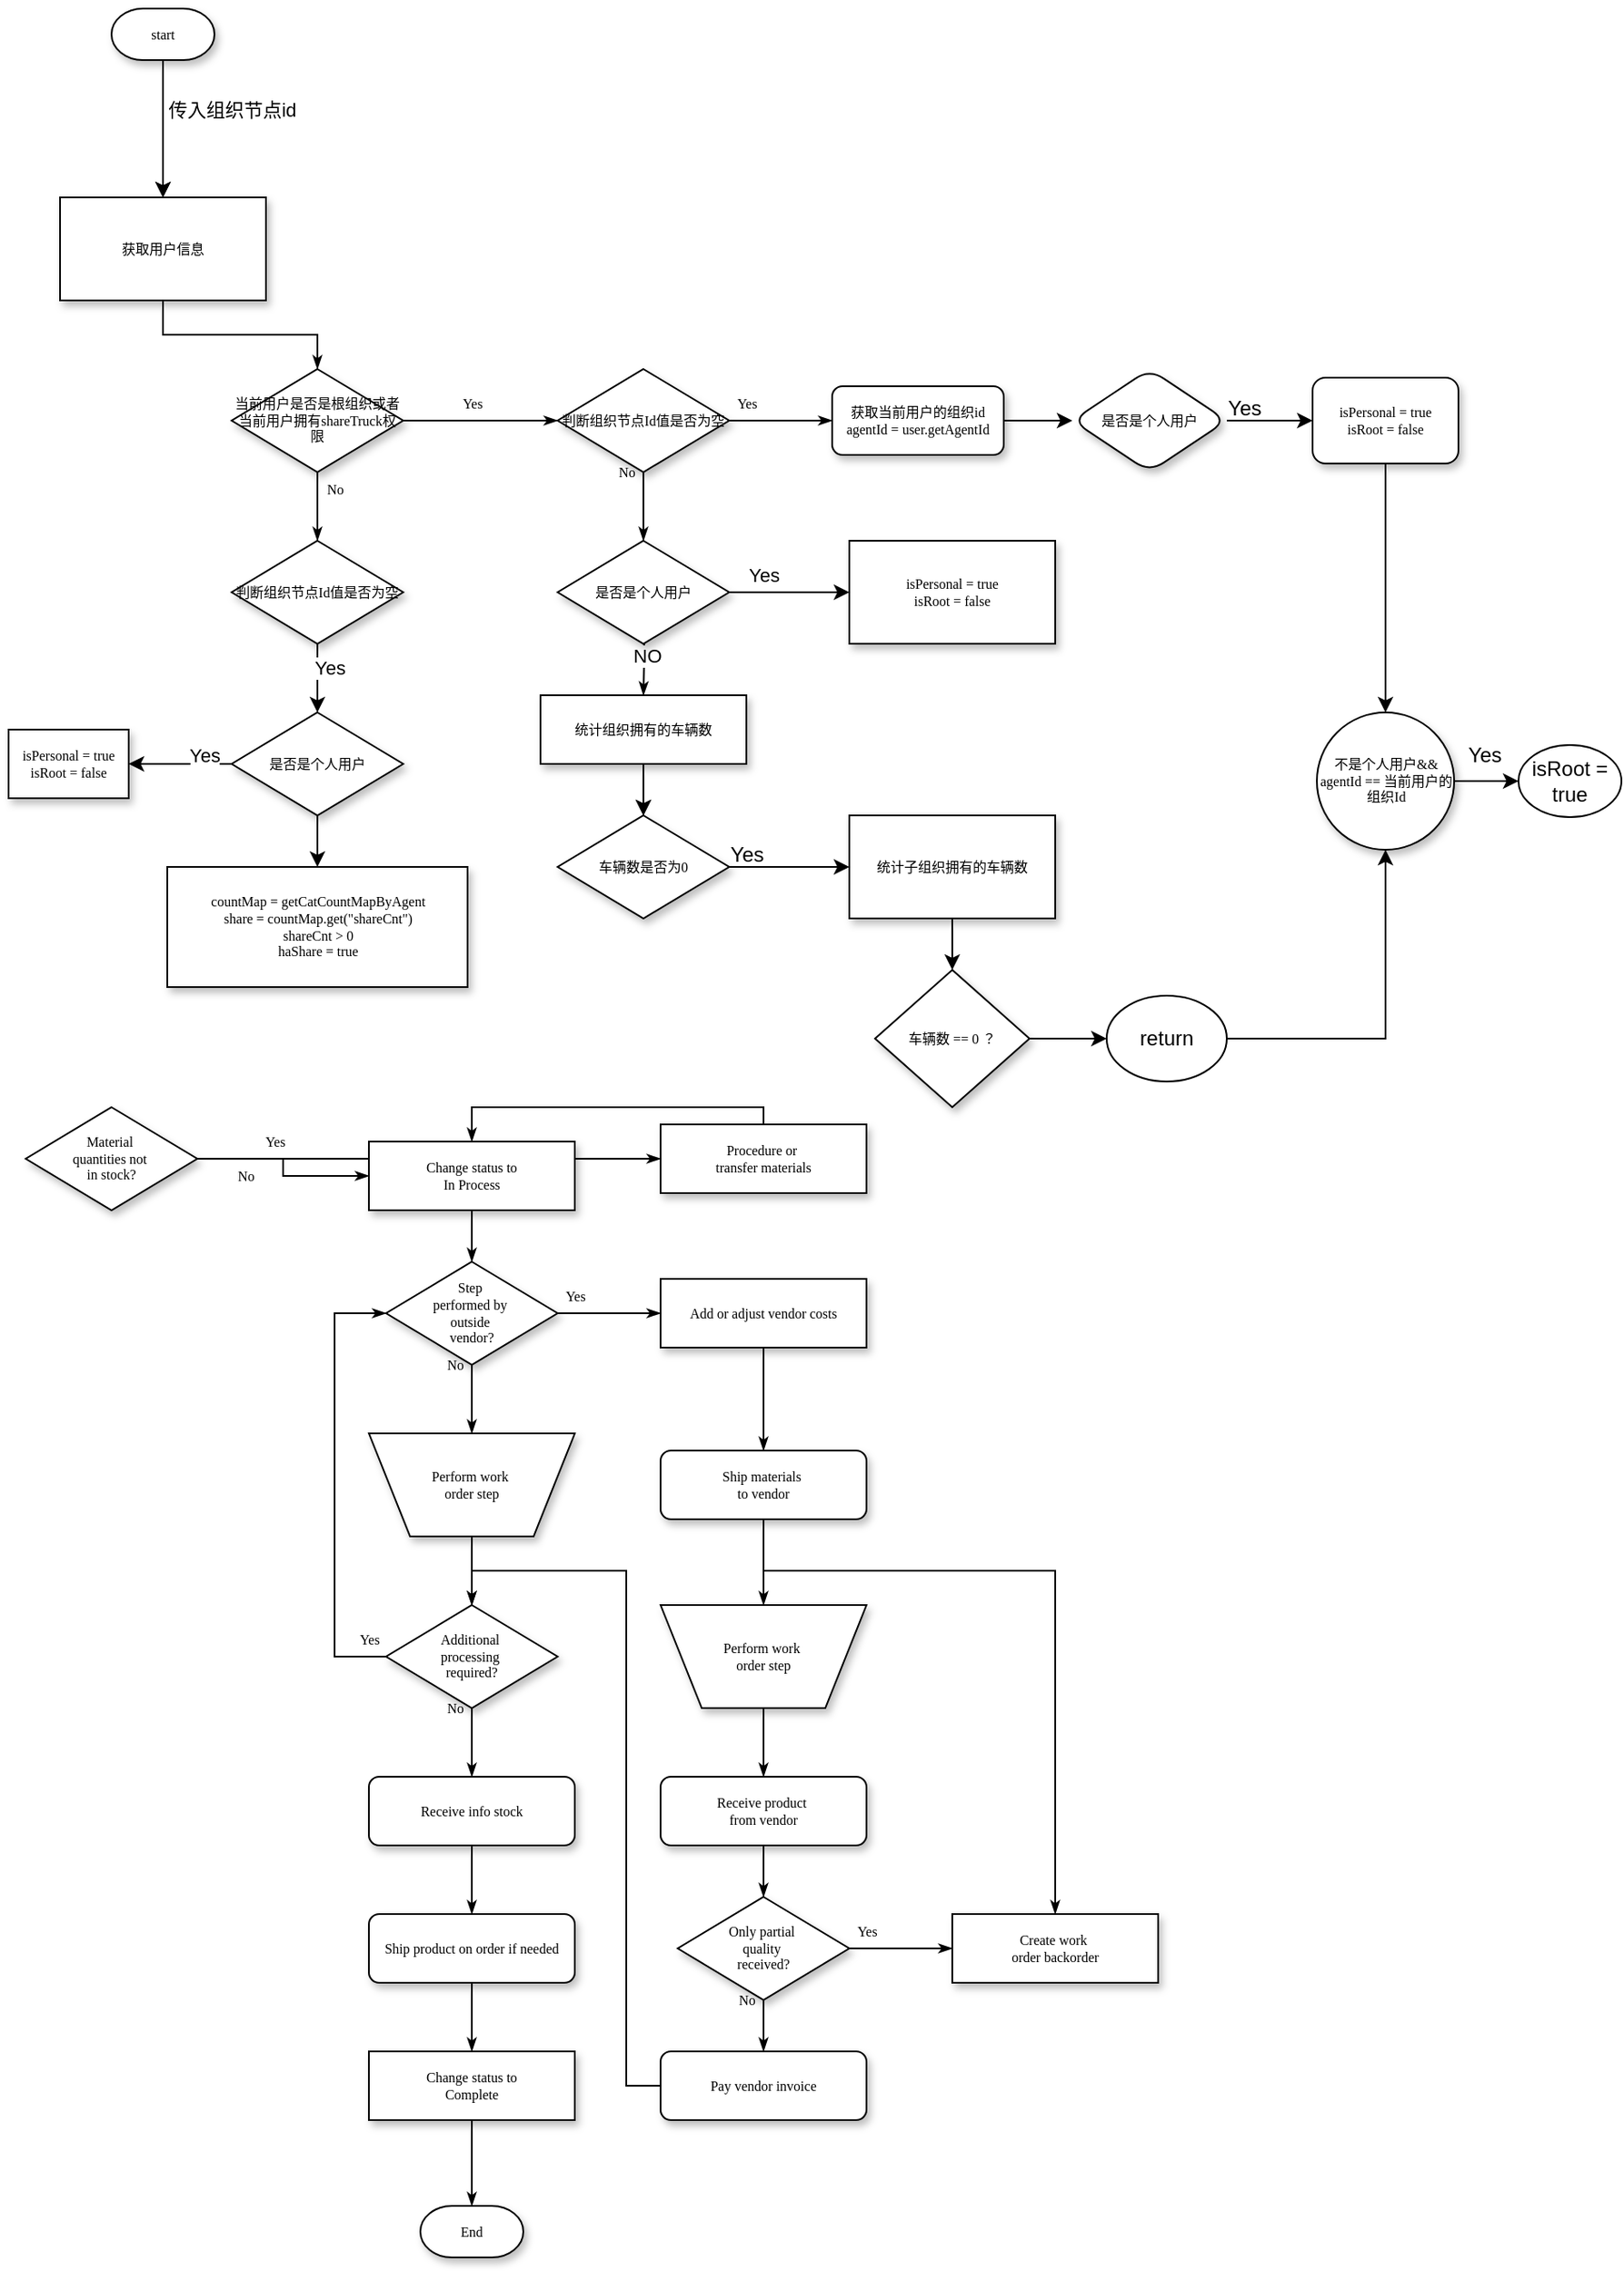 <mxfile version="22.1.21" type="github">
  <diagram name="Page-1" id="edf60f1a-56cd-e834-aa8a-f176f3a09ee4">
    <mxGraphModel dx="1114" dy="600" grid="1" gridSize="10" guides="1" tooltips="1" connect="1" arrows="1" fold="1" page="1" pageScale="1" pageWidth="1100" pageHeight="850" background="none" math="0" shadow="0">
      <root>
        <mxCell id="0" />
        <mxCell id="1" parent="0" />
        <mxCell id="60e70716793133e9-32" style="edgeStyle=orthogonalEdgeStyle;rounded=0;html=1;labelBackgroundColor=none;startSize=5;endArrow=classicThin;endFill=1;endSize=5;jettySize=auto;orthogonalLoop=1;strokeWidth=1;fontFamily=Verdana;fontSize=8" parent="1" source="60e70716793133e9-4" target="60e70716793133e9-5" edge="1">
          <mxGeometry relative="1" as="geometry" />
        </mxCell>
        <mxCell id="60e70716793133e9-4" value="获取用户信息" style="rounded=0;whiteSpace=wrap;html=1;shadow=1;labelBackgroundColor=none;strokeWidth=1;fontFamily=Verdana;fontSize=8;align=center;" parent="1" vertex="1">
          <mxGeometry x="100" y="120" width="120" height="60" as="geometry" />
        </mxCell>
        <mxCell id="60e70716793133e9-33" value="Yes" style="edgeStyle=orthogonalEdgeStyle;rounded=0;html=1;labelBackgroundColor=none;startSize=5;endArrow=classicThin;endFill=1;endSize=5;jettySize=auto;orthogonalLoop=1;strokeWidth=1;fontFamily=Verdana;fontSize=8" parent="1" source="60e70716793133e9-5" target="60e70716793133e9-7" edge="1">
          <mxGeometry x="-0.111" y="10" relative="1" as="geometry">
            <mxPoint as="offset" />
          </mxGeometry>
        </mxCell>
        <mxCell id="60e70716793133e9-37" value="No" style="edgeStyle=orthogonalEdgeStyle;rounded=0;html=1;labelBackgroundColor=none;startSize=5;endArrow=classicThin;endFill=1;endSize=5;jettySize=auto;orthogonalLoop=1;strokeWidth=1;fontFamily=Verdana;fontSize=8" parent="1" source="60e70716793133e9-5" edge="1">
          <mxGeometry x="-0.5" y="10" relative="1" as="geometry">
            <mxPoint as="offset" />
            <mxPoint x="250" y="320" as="targetPoint" />
          </mxGeometry>
        </mxCell>
        <mxCell id="60e70716793133e9-5" value="当前用户是否是根组织或者&lt;br&gt;当前用户拥有shareTruck权限" style="rhombus;whiteSpace=wrap;html=1;rounded=0;shadow=1;labelBackgroundColor=none;strokeWidth=1;fontFamily=Verdana;fontSize=8;align=center;" parent="1" vertex="1">
          <mxGeometry x="200" y="220" width="100" height="60" as="geometry" />
        </mxCell>
        <mxCell id="60e70716793133e9-34" value="Yes" style="edgeStyle=orthogonalEdgeStyle;rounded=0;html=1;labelBackgroundColor=none;startSize=5;endArrow=classicThin;endFill=1;endSize=5;jettySize=auto;orthogonalLoop=1;strokeWidth=1;fontFamily=Verdana;fontSize=8" parent="1" source="60e70716793133e9-7" target="60e70716793133e9-8" edge="1">
          <mxGeometry x="-0.667" y="10" relative="1" as="geometry">
            <mxPoint as="offset" />
          </mxGeometry>
        </mxCell>
        <mxCell id="60e70716793133e9-35" value="No" style="edgeStyle=orthogonalEdgeStyle;rounded=0;html=1;labelBackgroundColor=none;startSize=5;endArrow=classicThin;endFill=1;endSize=5;jettySize=auto;orthogonalLoop=1;strokeWidth=1;fontFamily=Verdana;fontSize=8" parent="1" source="60e70716793133e9-7" edge="1">
          <mxGeometry x="-1" y="-10" relative="1" as="geometry">
            <mxPoint x="440" y="320" as="targetPoint" />
            <Array as="points" />
            <mxPoint as="offset" />
          </mxGeometry>
        </mxCell>
        <mxCell id="60e70716793133e9-7" value="判断组织节点Id值是否为空" style="rhombus;whiteSpace=wrap;html=1;rounded=0;shadow=1;labelBackgroundColor=none;strokeWidth=1;fontFamily=Verdana;fontSize=8;align=center;" parent="1" vertex="1">
          <mxGeometry x="390" y="220" width="100" height="60" as="geometry" />
        </mxCell>
        <mxCell id="4adCqjpV_feR6C6Rp2wy-43" value="" style="edgeStyle=orthogonalEdgeStyle;rounded=0;orthogonalLoop=1;jettySize=auto;html=1;" edge="1" parent="1" source="60e70716793133e9-8" target="4adCqjpV_feR6C6Rp2wy-42">
          <mxGeometry relative="1" as="geometry" />
        </mxCell>
        <mxCell id="60e70716793133e9-8" value="获取当前用户的组织id&lt;br&gt;agentId = user.getAgentId" style="rounded=1;whiteSpace=wrap;html=1;shadow=1;labelBackgroundColor=none;strokeWidth=1;fontFamily=Verdana;fontSize=8;align=center;" parent="1" vertex="1">
          <mxGeometry x="550" y="230" width="100" height="40" as="geometry" />
        </mxCell>
        <mxCell id="60e70716793133e9-39" style="edgeStyle=orthogonalEdgeStyle;rounded=0;html=1;labelBackgroundColor=none;startSize=5;endArrow=classicThin;endFill=1;endSize=5;jettySize=auto;orthogonalLoop=1;strokeWidth=1;fontFamily=Verdana;fontSize=8" parent="1" target="60e70716793133e9-12" edge="1">
          <mxGeometry relative="1" as="geometry">
            <mxPoint x="440" y="360" as="sourcePoint" />
          </mxGeometry>
        </mxCell>
        <mxCell id="4adCqjpV_feR6C6Rp2wy-25" value="NO" style="edgeLabel;html=1;align=center;verticalAlign=middle;resizable=0;points=[];" vertex="1" connectable="0" parent="60e70716793133e9-39">
          <mxGeometry x="0.089" y="2" relative="1" as="geometry">
            <mxPoint as="offset" />
          </mxGeometry>
        </mxCell>
        <mxCell id="4adCqjpV_feR6C6Rp2wy-31" value="" style="edgeStyle=orthogonalEdgeStyle;rounded=0;orthogonalLoop=1;jettySize=auto;html=1;" edge="1" parent="1" source="60e70716793133e9-12" target="4adCqjpV_feR6C6Rp2wy-30">
          <mxGeometry relative="1" as="geometry" />
        </mxCell>
        <mxCell id="60e70716793133e9-12" value="统计组织拥有的车辆数" style="whiteSpace=wrap;html=1;rounded=0;shadow=1;labelBackgroundColor=none;strokeWidth=1;fontFamily=Verdana;fontSize=8;align=center;spacing=6;" parent="1" vertex="1">
          <mxGeometry x="380" y="410" width="120" height="40" as="geometry" />
        </mxCell>
        <mxCell id="60e70716793133e9-43" value="Yes" style="edgeStyle=orthogonalEdgeStyle;rounded=0;html=1;labelBackgroundColor=none;startSize=5;endArrow=classicThin;endFill=1;endSize=5;jettySize=auto;orthogonalLoop=1;strokeWidth=1;fontFamily=Verdana;fontSize=8" parent="1" source="60e70716793133e9-14" target="60e70716793133e9-15" edge="1">
          <mxGeometry x="-0.667" y="10" relative="1" as="geometry">
            <mxPoint as="offset" />
          </mxGeometry>
        </mxCell>
        <mxCell id="60e70716793133e9-44" value="No" style="edgeStyle=orthogonalEdgeStyle;rounded=0;html=1;labelBackgroundColor=none;startSize=5;endArrow=classicThin;endFill=1;endSize=5;jettySize=auto;orthogonalLoop=1;strokeWidth=1;fontFamily=Verdana;fontSize=8" parent="1" source="60e70716793133e9-14" target="60e70716793133e9-16" edge="1">
          <mxGeometry x="-0.5" y="-10" relative="1" as="geometry">
            <mxPoint as="offset" />
          </mxGeometry>
        </mxCell>
        <mxCell id="60e70716793133e9-14" value="Material&amp;nbsp;&lt;div&gt;quantities not&amp;nbsp;&lt;/div&gt;&lt;div&gt;in stock?&lt;/div&gt;" style="rhombus;whiteSpace=wrap;html=1;rounded=0;shadow=1;labelBackgroundColor=none;strokeWidth=1;fontFamily=Verdana;fontSize=8;align=center;" parent="1" vertex="1">
          <mxGeometry x="80" y="650" width="100" height="60" as="geometry" />
        </mxCell>
        <mxCell id="60e70716793133e9-45" style="edgeStyle=orthogonalEdgeStyle;rounded=0;html=1;labelBackgroundColor=none;startSize=5;endArrow=classicThin;endFill=1;endSize=5;jettySize=auto;orthogonalLoop=1;strokeWidth=1;fontFamily=Verdana;fontSize=8" parent="1" source="60e70716793133e9-15" target="60e70716793133e9-16" edge="1">
          <mxGeometry relative="1" as="geometry">
            <Array as="points">
              <mxPoint x="510" y="650" />
              <mxPoint x="340" y="650" />
            </Array>
          </mxGeometry>
        </mxCell>
        <mxCell id="60e70716793133e9-15" value="Procedure or&amp;nbsp;&lt;div&gt;transfer materials&lt;/div&gt;" style="whiteSpace=wrap;html=1;rounded=0;shadow=1;labelBackgroundColor=none;strokeWidth=1;fontFamily=Verdana;fontSize=8;align=center;" parent="1" vertex="1">
          <mxGeometry x="450" y="660" width="120" height="40" as="geometry" />
        </mxCell>
        <mxCell id="60e70716793133e9-46" style="edgeStyle=orthogonalEdgeStyle;rounded=0;html=1;labelBackgroundColor=none;startSize=5;endArrow=classicThin;endFill=1;endSize=5;jettySize=auto;orthogonalLoop=1;strokeWidth=1;fontFamily=Verdana;fontSize=8" parent="1" source="60e70716793133e9-16" target="60e70716793133e9-17" edge="1">
          <mxGeometry relative="1" as="geometry" />
        </mxCell>
        <mxCell id="60e70716793133e9-16" value="Change status to&lt;div&gt;In Process&lt;/div&gt;" style="whiteSpace=wrap;html=1;rounded=0;shadow=1;labelBackgroundColor=none;strokeWidth=1;fontFamily=Verdana;fontSize=8;align=center;" parent="1" vertex="1">
          <mxGeometry x="280" y="670" width="120" height="40" as="geometry" />
        </mxCell>
        <mxCell id="60e70716793133e9-47" value="Yes" style="edgeStyle=orthogonalEdgeStyle;rounded=0;html=1;labelBackgroundColor=none;startSize=5;endArrow=classicThin;endFill=1;endSize=5;jettySize=auto;orthogonalLoop=1;strokeWidth=1;fontFamily=Verdana;fontSize=8" parent="1" source="60e70716793133e9-17" target="60e70716793133e9-18" edge="1">
          <mxGeometry x="-0.667" y="10" relative="1" as="geometry">
            <mxPoint as="offset" />
          </mxGeometry>
        </mxCell>
        <mxCell id="60e70716793133e9-50" value="No" style="edgeStyle=orthogonalEdgeStyle;rounded=0;html=1;labelBackgroundColor=none;startSize=5;endArrow=classicThin;endFill=1;endSize=5;jettySize=auto;orthogonalLoop=1;strokeWidth=1;fontFamily=Verdana;fontSize=8" parent="1" source="60e70716793133e9-17" target="60e70716793133e9-19" edge="1">
          <mxGeometry x="-1" y="-10" relative="1" as="geometry">
            <mxPoint as="offset" />
          </mxGeometry>
        </mxCell>
        <mxCell id="60e70716793133e9-17" value="Step&amp;nbsp;&lt;div&gt;performed by&amp;nbsp;&lt;/div&gt;&lt;div&gt;outside&amp;nbsp;&lt;/div&gt;&lt;div&gt;vendor?&lt;/div&gt;" style="rhombus;whiteSpace=wrap;html=1;rounded=0;shadow=1;labelBackgroundColor=none;strokeWidth=1;fontFamily=Verdana;fontSize=8;align=center;" parent="1" vertex="1">
          <mxGeometry x="290" y="740" width="100" height="60" as="geometry" />
        </mxCell>
        <mxCell id="60e70716793133e9-48" style="edgeStyle=orthogonalEdgeStyle;rounded=0;html=1;labelBackgroundColor=none;startSize=5;endArrow=classicThin;endFill=1;endSize=5;jettySize=auto;orthogonalLoop=1;strokeWidth=1;fontFamily=Verdana;fontSize=8" parent="1" source="60e70716793133e9-18" target="60e70716793133e9-20" edge="1">
          <mxGeometry relative="1" as="geometry" />
        </mxCell>
        <mxCell id="60e70716793133e9-18" value="Add or adjust vendor costs" style="whiteSpace=wrap;html=1;rounded=0;shadow=1;labelBackgroundColor=none;strokeWidth=1;fontFamily=Verdana;fontSize=8;align=center;" parent="1" vertex="1">
          <mxGeometry x="450" y="750" width="120" height="40" as="geometry" />
        </mxCell>
        <mxCell id="60e70716793133e9-52" style="edgeStyle=orthogonalEdgeStyle;rounded=0;html=1;labelBackgroundColor=none;startSize=5;endArrow=classicThin;endFill=1;endSize=5;jettySize=auto;orthogonalLoop=1;strokeWidth=1;fontFamily=Verdana;fontSize=8" parent="1" source="60e70716793133e9-19" target="60e70716793133e9-21" edge="1">
          <mxGeometry relative="1" as="geometry" />
        </mxCell>
        <mxCell id="60e70716793133e9-19" value="Perform work&amp;nbsp;&lt;div&gt;order step&lt;/div&gt;" style="shape=trapezoid;whiteSpace=wrap;html=1;rounded=0;shadow=1;labelBackgroundColor=none;strokeWidth=1;fontFamily=Verdana;fontSize=8;align=center;flipV=1;" parent="1" vertex="1">
          <mxGeometry x="280" y="840" width="120" height="60" as="geometry" />
        </mxCell>
        <mxCell id="60e70716793133e9-49" style="edgeStyle=orthogonalEdgeStyle;rounded=0;html=1;labelBackgroundColor=none;startSize=5;endArrow=classicThin;endFill=1;endSize=5;jettySize=auto;orthogonalLoop=1;strokeWidth=1;fontFamily=Verdana;fontSize=8" parent="1" source="60e70716793133e9-20" target="60e70716793133e9-22" edge="1">
          <mxGeometry relative="1" as="geometry" />
        </mxCell>
        <mxCell id="60e70716793133e9-53" style="edgeStyle=orthogonalEdgeStyle;rounded=0;html=1;labelBackgroundColor=none;startSize=5;endArrow=classicThin;endFill=1;endSize=5;jettySize=auto;orthogonalLoop=1;strokeWidth=1;fontFamily=Verdana;fontSize=8" parent="1" source="60e70716793133e9-20" target="60e70716793133e9-27" edge="1">
          <mxGeometry relative="1" as="geometry">
            <Array as="points">
              <mxPoint x="510" y="920" />
              <mxPoint x="680" y="920" />
            </Array>
          </mxGeometry>
        </mxCell>
        <mxCell id="60e70716793133e9-20" value="Ship materials&amp;nbsp;&lt;div&gt;to vendor&lt;/div&gt;" style="rounded=1;whiteSpace=wrap;html=1;shadow=1;labelBackgroundColor=none;strokeWidth=1;fontFamily=Verdana;fontSize=8;align=center;" parent="1" vertex="1">
          <mxGeometry x="450" y="850" width="120" height="40" as="geometry" />
        </mxCell>
        <mxCell id="60e70716793133e9-51" value="Yes" style="edgeStyle=orthogonalEdgeStyle;rounded=0;html=1;labelBackgroundColor=none;startSize=5;endArrow=classicThin;endFill=1;endSize=5;jettySize=auto;orthogonalLoop=1;strokeWidth=1;fontFamily=Verdana;fontSize=8" parent="1" source="60e70716793133e9-21" target="60e70716793133e9-17" edge="1">
          <mxGeometry x="-0.692" y="-20" relative="1" as="geometry">
            <Array as="points">
              <mxPoint x="260" y="970.0" />
              <mxPoint x="260" y="770" />
            </Array>
            <mxPoint as="offset" />
          </mxGeometry>
        </mxCell>
        <mxCell id="60e70716793133e9-54" value="No" style="edgeStyle=orthogonalEdgeStyle;rounded=0;html=1;labelBackgroundColor=none;startSize=5;endArrow=classicThin;endFill=1;endSize=5;jettySize=auto;orthogonalLoop=1;strokeWidth=1;fontFamily=Verdana;fontSize=8" parent="1" source="60e70716793133e9-21" target="60e70716793133e9-23" edge="1">
          <mxGeometry x="-1" y="-10" relative="1" as="geometry">
            <mxPoint as="offset" />
          </mxGeometry>
        </mxCell>
        <mxCell id="60e70716793133e9-21" value="Additional&amp;nbsp;&lt;div&gt;processing&amp;nbsp;&lt;/div&gt;&lt;div&gt;required?&lt;/div&gt;" style="rhombus;whiteSpace=wrap;html=1;rounded=0;shadow=1;labelBackgroundColor=none;strokeWidth=1;fontFamily=Verdana;fontSize=8;align=center;" parent="1" vertex="1">
          <mxGeometry x="290" y="940" width="100" height="60" as="geometry" />
        </mxCell>
        <mxCell id="60e70716793133e9-58" style="edgeStyle=orthogonalEdgeStyle;rounded=0;html=1;labelBackgroundColor=none;startSize=5;endArrow=classicThin;endFill=1;endSize=5;jettySize=auto;orthogonalLoop=1;strokeWidth=1;fontFamily=Verdana;fontSize=8" parent="1" source="60e70716793133e9-22" target="60e70716793133e9-24" edge="1">
          <mxGeometry relative="1" as="geometry" />
        </mxCell>
        <mxCell id="60e70716793133e9-22" value="Perform work&amp;nbsp;&lt;div&gt;order step&lt;/div&gt;" style="shape=trapezoid;whiteSpace=wrap;html=1;rounded=0;shadow=1;labelBackgroundColor=none;strokeWidth=1;fontFamily=Verdana;fontSize=8;align=center;flipV=1;" parent="1" vertex="1">
          <mxGeometry x="450" y="940" width="120" height="60" as="geometry" />
        </mxCell>
        <mxCell id="60e70716793133e9-55" style="edgeStyle=orthogonalEdgeStyle;rounded=0;html=1;labelBackgroundColor=none;startSize=5;endArrow=classicThin;endFill=1;endSize=5;jettySize=auto;orthogonalLoop=1;strokeWidth=1;fontFamily=Verdana;fontSize=8" parent="1" source="60e70716793133e9-23" target="60e70716793133e9-25" edge="1">
          <mxGeometry relative="1" as="geometry" />
        </mxCell>
        <mxCell id="60e70716793133e9-23" value="Receive info stock" style="rounded=1;whiteSpace=wrap;html=1;shadow=1;labelBackgroundColor=none;strokeWidth=1;fontFamily=Verdana;fontSize=8;align=center;" parent="1" vertex="1">
          <mxGeometry x="280" y="1040" width="120" height="40" as="geometry" />
        </mxCell>
        <mxCell id="60e70716793133e9-59" style="edgeStyle=orthogonalEdgeStyle;rounded=0;html=1;labelBackgroundColor=none;startSize=5;endArrow=classicThin;endFill=1;endSize=5;jettySize=auto;orthogonalLoop=1;strokeWidth=1;fontFamily=Verdana;fontSize=8" parent="1" source="60e70716793133e9-24" target="60e70716793133e9-26" edge="1">
          <mxGeometry relative="1" as="geometry" />
        </mxCell>
        <mxCell id="60e70716793133e9-24" value="Receive product&amp;nbsp;&lt;div&gt;from vendor&lt;/div&gt;" style="rounded=1;whiteSpace=wrap;html=1;shadow=1;labelBackgroundColor=none;strokeWidth=1;fontFamily=Verdana;fontSize=8;align=center;" parent="1" vertex="1">
          <mxGeometry x="450" y="1040" width="120" height="40" as="geometry" />
        </mxCell>
        <mxCell id="60e70716793133e9-56" style="edgeStyle=orthogonalEdgeStyle;rounded=0;html=1;labelBackgroundColor=none;startSize=5;endArrow=classicThin;endFill=1;endSize=5;jettySize=auto;orthogonalLoop=1;strokeWidth=1;fontFamily=Verdana;fontSize=8" parent="1" source="60e70716793133e9-25" target="60e70716793133e9-28" edge="1">
          <mxGeometry relative="1" as="geometry" />
        </mxCell>
        <mxCell id="60e70716793133e9-25" value="Ship product on order if needed" style="rounded=1;whiteSpace=wrap;html=1;shadow=1;labelBackgroundColor=none;strokeWidth=1;fontFamily=Verdana;fontSize=8;align=center;" parent="1" vertex="1">
          <mxGeometry x="280" y="1120" width="120" height="40" as="geometry" />
        </mxCell>
        <mxCell id="60e70716793133e9-60" value="No" style="edgeStyle=orthogonalEdgeStyle;rounded=0;html=1;labelBackgroundColor=none;startSize=5;endArrow=classicThin;endFill=1;endSize=5;jettySize=auto;orthogonalLoop=1;strokeWidth=1;fontFamily=Verdana;fontSize=8" parent="1" source="60e70716793133e9-26" target="60e70716793133e9-29" edge="1">
          <mxGeometry x="0.2" y="14" relative="1" as="geometry">
            <mxPoint x="-24" y="-10" as="offset" />
          </mxGeometry>
        </mxCell>
        <mxCell id="60e70716793133e9-61" value="Yes" style="edgeStyle=orthogonalEdgeStyle;rounded=0;html=1;labelBackgroundColor=none;startSize=5;endArrow=classicThin;endFill=1;endSize=5;jettySize=auto;orthogonalLoop=1;strokeWidth=1;fontFamily=Verdana;fontSize=8" parent="1" source="60e70716793133e9-26" target="60e70716793133e9-27" edge="1">
          <mxGeometry x="-0.667" y="10" relative="1" as="geometry">
            <mxPoint as="offset" />
          </mxGeometry>
        </mxCell>
        <mxCell id="60e70716793133e9-26" value="Only partial&amp;nbsp;&lt;div&gt;quality&amp;nbsp;&lt;/div&gt;&lt;div&gt;received?&lt;/div&gt;" style="rhombus;whiteSpace=wrap;html=1;rounded=0;shadow=1;labelBackgroundColor=none;strokeWidth=1;fontFamily=Verdana;fontSize=8;align=center;" parent="1" vertex="1">
          <mxGeometry x="460" y="1110" width="100" height="60" as="geometry" />
        </mxCell>
        <mxCell id="60e70716793133e9-27" value="Create work&amp;nbsp;&lt;div&gt;order backorder&lt;/div&gt;" style="whiteSpace=wrap;html=1;rounded=0;shadow=1;labelBackgroundColor=none;strokeWidth=1;fontFamily=Verdana;fontSize=8;align=center;" parent="1" vertex="1">
          <mxGeometry x="620" y="1120" width="120" height="40" as="geometry" />
        </mxCell>
        <mxCell id="60e70716793133e9-57" style="edgeStyle=orthogonalEdgeStyle;rounded=0;html=1;labelBackgroundColor=none;startSize=5;endArrow=classicThin;endFill=1;endSize=5;jettySize=auto;orthogonalLoop=1;strokeWidth=1;fontFamily=Verdana;fontSize=8" parent="1" source="60e70716793133e9-28" target="60e70716793133e9-30" edge="1">
          <mxGeometry relative="1" as="geometry" />
        </mxCell>
        <mxCell id="60e70716793133e9-28" value="Change status to&lt;div&gt;Complete&lt;/div&gt;" style="whiteSpace=wrap;html=1;rounded=0;shadow=1;labelBackgroundColor=none;strokeWidth=1;fontFamily=Verdana;fontSize=8;align=center;" parent="1" vertex="1">
          <mxGeometry x="280" y="1200" width="120" height="40" as="geometry" />
        </mxCell>
        <mxCell id="60e70716793133e9-62" style="edgeStyle=orthogonalEdgeStyle;rounded=0;html=1;labelBackgroundColor=none;startSize=5;endArrow=classicThin;endFill=1;endSize=5;jettySize=auto;orthogonalLoop=1;strokeWidth=1;fontFamily=Verdana;fontSize=8" parent="1" source="60e70716793133e9-29" target="60e70716793133e9-21" edge="1">
          <mxGeometry relative="1" as="geometry">
            <Array as="points">
              <mxPoint x="430" y="1220" />
              <mxPoint x="430" y="920" />
              <mxPoint x="340" y="920" />
            </Array>
          </mxGeometry>
        </mxCell>
        <mxCell id="60e70716793133e9-29" value="Pay vendor invoice" style="rounded=1;whiteSpace=wrap;html=1;shadow=1;labelBackgroundColor=none;strokeWidth=1;fontFamily=Verdana;fontSize=8;align=center;" parent="1" vertex="1">
          <mxGeometry x="450" y="1200" width="120" height="40" as="geometry" />
        </mxCell>
        <mxCell id="60e70716793133e9-30" value="End" style="strokeWidth=1;html=1;shape=mxgraph.flowchart.terminator;whiteSpace=wrap;rounded=0;shadow=1;labelBackgroundColor=none;fontFamily=Verdana;fontSize=8;align=center;" parent="1" vertex="1">
          <mxGeometry x="310" y="1290" width="60" height="30" as="geometry" />
        </mxCell>
        <mxCell id="4adCqjpV_feR6C6Rp2wy-3" value="" style="edgeStyle=orthogonalEdgeStyle;rounded=0;orthogonalLoop=1;jettySize=auto;html=1;" edge="1" parent="1" source="4adCqjpV_feR6C6Rp2wy-1">
          <mxGeometry relative="1" as="geometry">
            <mxPoint x="160" y="120" as="targetPoint" />
          </mxGeometry>
        </mxCell>
        <mxCell id="4adCqjpV_feR6C6Rp2wy-11" value="传入组织节点id&lt;br&gt;" style="edgeLabel;html=1;align=center;verticalAlign=middle;resizable=0;points=[];" vertex="1" connectable="0" parent="4adCqjpV_feR6C6Rp2wy-3">
          <mxGeometry x="-0.28" y="10" relative="1" as="geometry">
            <mxPoint x="30" as="offset" />
          </mxGeometry>
        </mxCell>
        <mxCell id="4adCqjpV_feR6C6Rp2wy-6" value="" style="edgeStyle=orthogonalEdgeStyle;rounded=0;orthogonalLoop=1;jettySize=auto;html=1;" edge="1" parent="1" source="4adCqjpV_feR6C6Rp2wy-1">
          <mxGeometry relative="1" as="geometry">
            <mxPoint x="160" y="120" as="targetPoint" />
          </mxGeometry>
        </mxCell>
        <mxCell id="4adCqjpV_feR6C6Rp2wy-1" value="start" style="strokeWidth=1;html=1;shape=mxgraph.flowchart.terminator;whiteSpace=wrap;rounded=0;shadow=1;labelBackgroundColor=none;fontFamily=Verdana;fontSize=8;align=center;" vertex="1" parent="1">
          <mxGeometry x="130" y="10" width="60" height="30" as="geometry" />
        </mxCell>
        <mxCell id="4adCqjpV_feR6C6Rp2wy-17" value="" style="edgeStyle=orthogonalEdgeStyle;rounded=0;orthogonalLoop=1;jettySize=auto;html=1;" edge="1" parent="1" source="4adCqjpV_feR6C6Rp2wy-14" target="4adCqjpV_feR6C6Rp2wy-16">
          <mxGeometry relative="1" as="geometry" />
        </mxCell>
        <mxCell id="4adCqjpV_feR6C6Rp2wy-23" value="Yes" style="edgeLabel;html=1;align=center;verticalAlign=middle;resizable=0;points=[];" vertex="1" connectable="0" parent="4adCqjpV_feR6C6Rp2wy-17">
          <mxGeometry x="-0.114" y="2" relative="1" as="geometry">
            <mxPoint x="-11" y="-8" as="offset" />
          </mxGeometry>
        </mxCell>
        <mxCell id="4adCqjpV_feR6C6Rp2wy-14" value="是否是个人用户" style="rhombus;whiteSpace=wrap;html=1;rounded=0;shadow=1;labelBackgroundColor=none;strokeWidth=1;fontFamily=Verdana;fontSize=8;align=center;" vertex="1" parent="1">
          <mxGeometry x="390" y="320" width="100" height="60" as="geometry" />
        </mxCell>
        <mxCell id="4adCqjpV_feR6C6Rp2wy-16" value="isPersonal = true&lt;br&gt;isRoot = false" style="whiteSpace=wrap;html=1;fontSize=8;fontFamily=Verdana;rounded=0;shadow=1;labelBackgroundColor=none;strokeWidth=1;" vertex="1" parent="1">
          <mxGeometry x="560" y="320" width="120" height="60" as="geometry" />
        </mxCell>
        <mxCell id="4adCqjpV_feR6C6Rp2wy-32" value="" style="edgeStyle=orthogonalEdgeStyle;rounded=0;orthogonalLoop=1;jettySize=auto;html=1;" edge="1" parent="1" source="60e70716793133e9-12" target="4adCqjpV_feR6C6Rp2wy-30">
          <mxGeometry relative="1" as="geometry">
            <mxPoint x="440" y="450" as="sourcePoint" />
            <mxPoint x="440" y="510" as="targetPoint" />
          </mxGeometry>
        </mxCell>
        <mxCell id="4adCqjpV_feR6C6Rp2wy-34" value="" style="edgeStyle=orthogonalEdgeStyle;rounded=0;orthogonalLoop=1;jettySize=auto;html=1;" edge="1" parent="1" source="4adCqjpV_feR6C6Rp2wy-30" target="4adCqjpV_feR6C6Rp2wy-33">
          <mxGeometry relative="1" as="geometry" />
        </mxCell>
        <mxCell id="4adCqjpV_feR6C6Rp2wy-30" value="车辆数是否为0" style="rhombus;whiteSpace=wrap;html=1;fontSize=8;fontFamily=Verdana;rounded=0;shadow=1;labelBackgroundColor=none;strokeWidth=1;spacing=6;" vertex="1" parent="1">
          <mxGeometry x="390" y="480" width="100" height="60" as="geometry" />
        </mxCell>
        <mxCell id="4adCqjpV_feR6C6Rp2wy-37" value="" style="edgeStyle=orthogonalEdgeStyle;rounded=0;orthogonalLoop=1;jettySize=auto;html=1;" edge="1" parent="1" source="4adCqjpV_feR6C6Rp2wy-33" target="4adCqjpV_feR6C6Rp2wy-36">
          <mxGeometry relative="1" as="geometry" />
        </mxCell>
        <mxCell id="4adCqjpV_feR6C6Rp2wy-33" value="统计子组织拥有的车辆数" style="whiteSpace=wrap;html=1;fontSize=8;fontFamily=Verdana;rounded=0;shadow=1;labelBackgroundColor=none;strokeWidth=1;spacing=6;" vertex="1" parent="1">
          <mxGeometry x="560" y="480" width="120" height="60" as="geometry" />
        </mxCell>
        <mxCell id="4adCqjpV_feR6C6Rp2wy-35" value="Yes" style="text;html=1;align=center;verticalAlign=middle;resizable=0;points=[];autosize=1;strokeColor=none;fillColor=none;" vertex="1" parent="1">
          <mxGeometry x="480" y="488" width="40" height="30" as="geometry" />
        </mxCell>
        <mxCell id="4adCqjpV_feR6C6Rp2wy-36" value="车辆数 == 0 ？" style="rhombus;whiteSpace=wrap;html=1;fontSize=8;fontFamily=Verdana;rounded=0;shadow=1;labelBackgroundColor=none;strokeWidth=1;spacing=6;" vertex="1" parent="1">
          <mxGeometry x="575" y="570" width="90" height="80" as="geometry" />
        </mxCell>
        <mxCell id="4adCqjpV_feR6C6Rp2wy-58" style="edgeStyle=orthogonalEdgeStyle;rounded=0;orthogonalLoop=1;jettySize=auto;html=1;exitX=1;exitY=0.5;exitDx=0;exitDy=0;entryX=0.5;entryY=1;entryDx=0;entryDy=0;" edge="1" parent="1" source="4adCqjpV_feR6C6Rp2wy-40" target="4adCqjpV_feR6C6Rp2wy-56">
          <mxGeometry relative="1" as="geometry" />
        </mxCell>
        <mxCell id="4adCqjpV_feR6C6Rp2wy-40" value="return" style="ellipse;whiteSpace=wrap;html=1;" vertex="1" parent="1">
          <mxGeometry x="710" y="585" width="70" height="50" as="geometry" />
        </mxCell>
        <mxCell id="4adCqjpV_feR6C6Rp2wy-41" style="edgeStyle=orthogonalEdgeStyle;rounded=0;orthogonalLoop=1;jettySize=auto;html=1;exitX=1;exitY=0.5;exitDx=0;exitDy=0;entryX=0;entryY=0.5;entryDx=0;entryDy=0;" edge="1" parent="1" source="4adCqjpV_feR6C6Rp2wy-36" target="4adCqjpV_feR6C6Rp2wy-40">
          <mxGeometry relative="1" as="geometry" />
        </mxCell>
        <mxCell id="4adCqjpV_feR6C6Rp2wy-45" value="" style="edgeStyle=orthogonalEdgeStyle;rounded=0;orthogonalLoop=1;jettySize=auto;html=1;" edge="1" parent="1" source="4adCqjpV_feR6C6Rp2wy-42" target="4adCqjpV_feR6C6Rp2wy-44">
          <mxGeometry relative="1" as="geometry" />
        </mxCell>
        <mxCell id="4adCqjpV_feR6C6Rp2wy-42" value="是否是个人用户" style="rhombus;whiteSpace=wrap;html=1;fontSize=8;fontFamily=Verdana;rounded=1;shadow=1;labelBackgroundColor=none;strokeWidth=1;" vertex="1" parent="1">
          <mxGeometry x="690" y="220" width="90" height="60" as="geometry" />
        </mxCell>
        <mxCell id="4adCqjpV_feR6C6Rp2wy-57" value="" style="edgeStyle=orthogonalEdgeStyle;rounded=0;orthogonalLoop=1;jettySize=auto;html=1;" edge="1" parent="1" source="4adCqjpV_feR6C6Rp2wy-44" target="4adCqjpV_feR6C6Rp2wy-56">
          <mxGeometry relative="1" as="geometry" />
        </mxCell>
        <mxCell id="4adCqjpV_feR6C6Rp2wy-44" value="isPersonal = true&lt;br style=&quot;border-color: var(--border-color);&quot;&gt;isRoot = false" style="whiteSpace=wrap;html=1;fontSize=8;fontFamily=Verdana;rounded=1;shadow=1;labelBackgroundColor=none;strokeWidth=1;" vertex="1" parent="1">
          <mxGeometry x="830" y="225" width="85" height="50" as="geometry" />
        </mxCell>
        <mxCell id="4adCqjpV_feR6C6Rp2wy-46" value="Yes" style="text;html=1;align=center;verticalAlign=middle;resizable=0;points=[];autosize=1;strokeColor=none;fillColor=none;" vertex="1" parent="1">
          <mxGeometry x="770" y="228" width="40" height="30" as="geometry" />
        </mxCell>
        <mxCell id="4adCqjpV_feR6C6Rp2wy-49" style="edgeStyle=orthogonalEdgeStyle;rounded=0;orthogonalLoop=1;jettySize=auto;html=1;exitX=0.5;exitY=1;exitDx=0;exitDy=0;entryX=0.5;entryY=0;entryDx=0;entryDy=0;" edge="1" parent="1" source="4adCqjpV_feR6C6Rp2wy-47" target="4adCqjpV_feR6C6Rp2wy-48">
          <mxGeometry relative="1" as="geometry" />
        </mxCell>
        <mxCell id="4adCqjpV_feR6C6Rp2wy-50" value="Yes" style="edgeLabel;html=1;align=center;verticalAlign=middle;resizable=0;points=[];" vertex="1" connectable="0" parent="4adCqjpV_feR6C6Rp2wy-49">
          <mxGeometry x="-0.325" y="7" relative="1" as="geometry">
            <mxPoint as="offset" />
          </mxGeometry>
        </mxCell>
        <mxCell id="4adCqjpV_feR6C6Rp2wy-47" value="判断组织节点Id值是否为空" style="rhombus;whiteSpace=wrap;html=1;rounded=0;shadow=1;labelBackgroundColor=none;strokeWidth=1;fontFamily=Verdana;fontSize=8;align=center;" vertex="1" parent="1">
          <mxGeometry x="200" y="320" width="100" height="60" as="geometry" />
        </mxCell>
        <mxCell id="4adCqjpV_feR6C6Rp2wy-52" value="" style="edgeStyle=orthogonalEdgeStyle;rounded=0;orthogonalLoop=1;jettySize=auto;html=1;" edge="1" parent="1" source="4adCqjpV_feR6C6Rp2wy-48" target="4adCqjpV_feR6C6Rp2wy-51">
          <mxGeometry relative="1" as="geometry" />
        </mxCell>
        <mxCell id="4adCqjpV_feR6C6Rp2wy-53" value="Yes" style="edgeLabel;html=1;align=center;verticalAlign=middle;resizable=0;points=[];" vertex="1" connectable="0" parent="4adCqjpV_feR6C6Rp2wy-52">
          <mxGeometry x="-0.467" y="-5" relative="1" as="geometry">
            <mxPoint as="offset" />
          </mxGeometry>
        </mxCell>
        <mxCell id="4adCqjpV_feR6C6Rp2wy-55" value="" style="edgeStyle=orthogonalEdgeStyle;rounded=0;orthogonalLoop=1;jettySize=auto;html=1;" edge="1" parent="1" source="4adCqjpV_feR6C6Rp2wy-48" target="4adCqjpV_feR6C6Rp2wy-54">
          <mxGeometry relative="1" as="geometry" />
        </mxCell>
        <mxCell id="4adCqjpV_feR6C6Rp2wy-48" value="是否是个人用户" style="rhombus;whiteSpace=wrap;html=1;rounded=0;shadow=1;labelBackgroundColor=none;strokeWidth=1;fontFamily=Verdana;fontSize=8;align=center;" vertex="1" parent="1">
          <mxGeometry x="200" y="420" width="100" height="60" as="geometry" />
        </mxCell>
        <mxCell id="4adCqjpV_feR6C6Rp2wy-51" value="isPersonal = true&lt;br style=&quot;border-color: var(--border-color);&quot;&gt;isRoot = false" style="whiteSpace=wrap;html=1;fontSize=8;fontFamily=Verdana;rounded=0;shadow=1;labelBackgroundColor=none;strokeWidth=1;" vertex="1" parent="1">
          <mxGeometry x="70" y="430" width="70" height="40" as="geometry" />
        </mxCell>
        <mxCell id="4adCqjpV_feR6C6Rp2wy-54" value="countMap = getCatCountMapByAgent&lt;br&gt;share = countMap.get(&quot;shareCnt&quot;)&lt;br&gt;shareCnt &amp;gt; 0&lt;br&gt;haShare = true" style="whiteSpace=wrap;html=1;fontSize=8;fontFamily=Verdana;rounded=0;shadow=1;labelBackgroundColor=none;strokeWidth=1;" vertex="1" parent="1">
          <mxGeometry x="162.5" y="510" width="175" height="70" as="geometry" />
        </mxCell>
        <mxCell id="4adCqjpV_feR6C6Rp2wy-60" style="edgeStyle=orthogonalEdgeStyle;rounded=0;orthogonalLoop=1;jettySize=auto;html=1;exitX=1;exitY=0.5;exitDx=0;exitDy=0;" edge="1" parent="1" source="4adCqjpV_feR6C6Rp2wy-56" target="4adCqjpV_feR6C6Rp2wy-59">
          <mxGeometry relative="1" as="geometry" />
        </mxCell>
        <mxCell id="4adCqjpV_feR6C6Rp2wy-56" value="不是个人用户&amp;amp;&amp;amp;&lt;br&gt;agentId == 当前用户的组织Id" style="ellipse;whiteSpace=wrap;html=1;fontSize=8;fontFamily=Verdana;rounded=1;shadow=1;labelBackgroundColor=none;strokeWidth=1;" vertex="1" parent="1">
          <mxGeometry x="832.5" y="420" width="80" height="80" as="geometry" />
        </mxCell>
        <mxCell id="4adCqjpV_feR6C6Rp2wy-59" value="isRoot = true" style="ellipse;whiteSpace=wrap;html=1;" vertex="1" parent="1">
          <mxGeometry x="950" y="439" width="60" height="42" as="geometry" />
        </mxCell>
        <mxCell id="4adCqjpV_feR6C6Rp2wy-61" value="Yes" style="text;html=1;align=center;verticalAlign=middle;resizable=0;points=[];autosize=1;strokeColor=none;fillColor=none;" vertex="1" parent="1">
          <mxGeometry x="910" y="430" width="40" height="30" as="geometry" />
        </mxCell>
      </root>
    </mxGraphModel>
  </diagram>
</mxfile>
